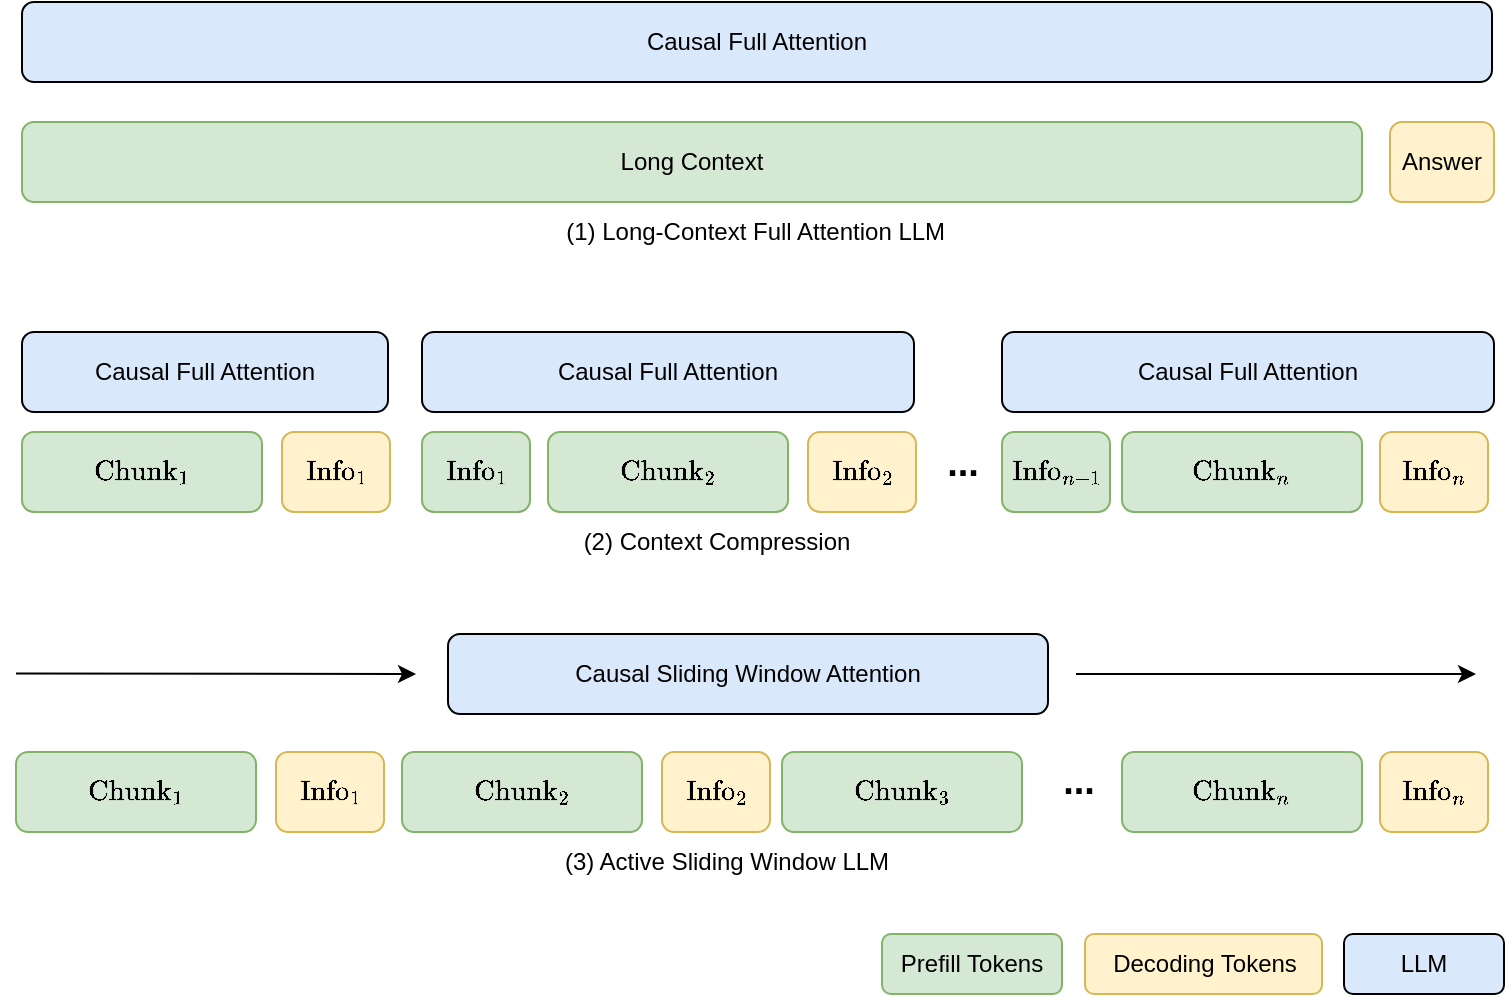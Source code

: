 <mxfile version="28.0.6">
  <diagram name="第 1 页" id="Kmz15pmWdGuLyXgs88_O">
    <mxGraphModel dx="182" dy="863" grid="1" gridSize="10" guides="1" tooltips="1" connect="1" arrows="1" fold="1" page="1" pageScale="1" pageWidth="827" pageHeight="1169" math="1" shadow="0">
      <root>
        <mxCell id="0" />
        <mxCell id="1" parent="0" />
        <mxCell id="0yLNClQPDT7pCWQUZeub-1" value="Causal Full Attention" style="rounded=1;whiteSpace=wrap;html=1;fillColor=#dae8fc;strokeColor=default;" parent="1" vertex="1">
          <mxGeometry x="930" y="420" width="735" height="40" as="geometry" />
        </mxCell>
        <mxCell id="0yLNClQPDT7pCWQUZeub-2" value="Long Context" style="rounded=1;whiteSpace=wrap;html=1;fillColor=#d5e8d4;strokeColor=#82b366;" parent="1" vertex="1">
          <mxGeometry x="930" y="480" width="670" height="40" as="geometry" />
        </mxCell>
        <mxCell id="0yLNClQPDT7pCWQUZeub-3" value="Answer" style="rounded=1;whiteSpace=wrap;html=1;fillColor=#fff2cc;strokeColor=#d6b656;" parent="1" vertex="1">
          <mxGeometry x="1614" y="480" width="52" height="40" as="geometry" />
        </mxCell>
        <mxCell id="qpElKXFzFuV2VmCMAAWK-11" value="Prefill Tokens" style="rounded=1;whiteSpace=wrap;html=1;fillColor=#d5e8d4;strokeColor=#82b366;verticalAlign=middle;" parent="1" vertex="1">
          <mxGeometry x="1360" y="886" width="90" height="30" as="geometry" />
        </mxCell>
        <mxCell id="qpElKXFzFuV2VmCMAAWK-12" value="Decoding Tokens" style="rounded=1;whiteSpace=wrap;html=1;fillColor=#fff2cc;strokeColor=#d6b656;" parent="1" vertex="1">
          <mxGeometry x="1461.5" y="886" width="118.5" height="30" as="geometry" />
        </mxCell>
        <mxCell id="qpElKXFzFuV2VmCMAAWK-13" value="LLM" style="rounded=1;whiteSpace=wrap;html=1;fillColor=#dae8fc;strokeColor=default;" parent="1" vertex="1">
          <mxGeometry x="1591" y="886" width="80" height="30" as="geometry" />
        </mxCell>
        <mxCell id="qpElKXFzFuV2VmCMAAWK-14" value="\(\text{Chunk}_1\)" style="rounded=1;whiteSpace=wrap;html=1;fillColor=#d5e8d4;strokeColor=#82b366;verticalAlign=middle;" parent="1" vertex="1">
          <mxGeometry x="930" y="635" width="120" height="40" as="geometry" />
        </mxCell>
        <mxCell id="qpElKXFzFuV2VmCMAAWK-15" value="\(\text{Info}_1\)" style="rounded=1;whiteSpace=wrap;html=1;fillColor=#fff2cc;strokeColor=#d6b656;" parent="1" vertex="1">
          <mxGeometry x="1060" y="635" width="54" height="40" as="geometry" />
        </mxCell>
        <mxCell id="qpElKXFzFuV2VmCMAAWK-26" value="\(\text{Info}_1\)" style="rounded=1;whiteSpace=wrap;html=1;fillColor=#d5e8d4;strokeColor=#82b366;" parent="1" vertex="1">
          <mxGeometry x="1130" y="635" width="54" height="40" as="geometry" />
        </mxCell>
        <mxCell id="qpElKXFzFuV2VmCMAAWK-27" value="\(\text{Chunk}_2\)" style="rounded=1;whiteSpace=wrap;html=1;fillColor=#d5e8d4;strokeColor=#82b366;verticalAlign=middle;" parent="1" vertex="1">
          <mxGeometry x="1193" y="635" width="120" height="40" as="geometry" />
        </mxCell>
        <mxCell id="qpElKXFzFuV2VmCMAAWK-28" value="\(\text{Info}_2\)" style="rounded=1;whiteSpace=wrap;html=1;fillColor=#fff2cc;strokeColor=#d6b656;" parent="1" vertex="1">
          <mxGeometry x="1323" y="635" width="54" height="40" as="geometry" />
        </mxCell>
        <mxCell id="qpElKXFzFuV2VmCMAAWK-33" value="\(\text{Chunk}_n\)" style="rounded=1;whiteSpace=wrap;html=1;fillColor=#d5e8d4;strokeColor=#82b366;verticalAlign=middle;" parent="1" vertex="1">
          <mxGeometry x="1480" y="635" width="120" height="40" as="geometry" />
        </mxCell>
        <mxCell id="qpElKXFzFuV2VmCMAAWK-34" value="\(\text{Info}_n\)" style="rounded=1;whiteSpace=wrap;html=1;fillColor=#fff2cc;strokeColor=#d6b656;" parent="1" vertex="1">
          <mxGeometry x="1609" y="635" width="54" height="40" as="geometry" />
        </mxCell>
        <mxCell id="qpElKXFzFuV2VmCMAAWK-36" value="\(\text{Info}_{n-1}\)" style="rounded=1;whiteSpace=wrap;html=1;fillColor=#d5e8d4;strokeColor=#82b366;" parent="1" vertex="1">
          <mxGeometry x="1420" y="635" width="54" height="40" as="geometry" />
        </mxCell>
        <mxCell id="qpElKXFzFuV2VmCMAAWK-37" value="&lt;b&gt;&lt;font style=&quot;font-size: 19px;&quot;&gt;...&lt;/font&gt;&lt;/b&gt;" style="text;html=1;align=center;verticalAlign=middle;resizable=0;points=[];autosize=1;strokeColor=none;fillColor=none;" parent="1" vertex="1">
          <mxGeometry x="1380" y="631" width="40" height="40" as="geometry" />
        </mxCell>
        <mxCell id="qpElKXFzFuV2VmCMAAWK-38" value="Causal Full Attention" style="rounded=1;whiteSpace=wrap;html=1;fillColor=#dae8fc;strokeColor=default;" parent="1" vertex="1">
          <mxGeometry x="930" y="585" width="183" height="40" as="geometry" />
        </mxCell>
        <mxCell id="qpElKXFzFuV2VmCMAAWK-39" value="Causal Full Attention" style="rounded=1;whiteSpace=wrap;html=1;fillColor=#dae8fc;strokeColor=default;" parent="1" vertex="1">
          <mxGeometry x="1130" y="585" width="246" height="40" as="geometry" />
        </mxCell>
        <mxCell id="qpElKXFzFuV2VmCMAAWK-41" value="Causal Full Attention" style="rounded=1;whiteSpace=wrap;html=1;fillColor=#dae8fc;strokeColor=default;" parent="1" vertex="1">
          <mxGeometry x="1420" y="585" width="246" height="40" as="geometry" />
        </mxCell>
        <mxCell id="qpElKXFzFuV2VmCMAAWK-45" value="\(\text{Chunk}_1\)" style="rounded=1;whiteSpace=wrap;html=1;fillColor=#d5e8d4;strokeColor=#82b366;verticalAlign=middle;" parent="1" vertex="1">
          <mxGeometry x="927" y="795" width="120" height="40" as="geometry" />
        </mxCell>
        <mxCell id="qpElKXFzFuV2VmCMAAWK-46" value="\(\text{Info}_1\)" style="rounded=1;whiteSpace=wrap;html=1;fillColor=#fff2cc;strokeColor=#d6b656;" parent="1" vertex="1">
          <mxGeometry x="1057" y="795" width="54" height="40" as="geometry" />
        </mxCell>
        <mxCell id="qpElKXFzFuV2VmCMAAWK-47" value="\(\text{Chunk}_2\)" style="rounded=1;whiteSpace=wrap;html=1;fillColor=#d5e8d4;strokeColor=#82b366;verticalAlign=middle;" parent="1" vertex="1">
          <mxGeometry x="1120" y="795" width="120" height="40" as="geometry" />
        </mxCell>
        <mxCell id="qpElKXFzFuV2VmCMAAWK-48" value="\(\text{Info}_2\)" style="rounded=1;whiteSpace=wrap;html=1;fillColor=#fff2cc;strokeColor=#d6b656;" parent="1" vertex="1">
          <mxGeometry x="1250" y="795" width="54" height="40" as="geometry" />
        </mxCell>
        <mxCell id="qpElKXFzFuV2VmCMAAWK-49" value="\(\text{Chunk}_n\)" style="rounded=1;whiteSpace=wrap;html=1;fillColor=#d5e8d4;strokeColor=#82b366;verticalAlign=middle;" parent="1" vertex="1">
          <mxGeometry x="1480" y="795" width="120" height="40" as="geometry" />
        </mxCell>
        <mxCell id="qpElKXFzFuV2VmCMAAWK-50" value="\(\text{Info}_n\)" style="rounded=1;whiteSpace=wrap;html=1;fillColor=#fff2cc;strokeColor=#d6b656;" parent="1" vertex="1">
          <mxGeometry x="1609" y="795" width="54" height="40" as="geometry" />
        </mxCell>
        <mxCell id="qpElKXFzFuV2VmCMAAWK-51" value="&lt;b&gt;&lt;font style=&quot;font-size: 19px;&quot;&gt;...&lt;/font&gt;&lt;/b&gt;" style="text;html=1;align=center;verticalAlign=middle;resizable=0;points=[];autosize=1;strokeColor=none;fillColor=none;" parent="1" vertex="1">
          <mxGeometry x="1438" y="790" width="40" height="40" as="geometry" />
        </mxCell>
        <mxCell id="qpElKXFzFuV2VmCMAAWK-52" value="Causal&amp;nbsp;Sliding Window Attention" style="rounded=1;whiteSpace=wrap;html=1;fillColor=#dae8fc;strokeColor=default;" parent="1" vertex="1">
          <mxGeometry x="1143" y="736" width="300" height="40" as="geometry" />
        </mxCell>
        <mxCell id="qpElKXFzFuV2VmCMAAWK-53" value="" style="endArrow=classic;html=1;rounded=0;" parent="1" edge="1">
          <mxGeometry width="50" height="50" relative="1" as="geometry">
            <mxPoint x="1457" y="756" as="sourcePoint" />
            <mxPoint x="1657" y="756" as="targetPoint" />
          </mxGeometry>
        </mxCell>
        <mxCell id="qpElKXFzFuV2VmCMAAWK-54" value="" style="endArrow=classic;html=1;rounded=0;" parent="1" edge="1">
          <mxGeometry width="50" height="50" relative="1" as="geometry">
            <mxPoint x="927" y="755.71" as="sourcePoint" />
            <mxPoint x="1127" y="756" as="targetPoint" />
          </mxGeometry>
        </mxCell>
        <mxCell id="qpElKXFzFuV2VmCMAAWK-55" value="\(\text{Chunk}_3\)" style="rounded=1;whiteSpace=wrap;html=1;fillColor=#d5e8d4;strokeColor=#82b366;verticalAlign=middle;" parent="1" vertex="1">
          <mxGeometry x="1310" y="795" width="120" height="40" as="geometry" />
        </mxCell>
        <mxCell id="qpElKXFzFuV2VmCMAAWK-56" value="(1) Long-Context Full Attention&amp;nbsp;LLM&amp;nbsp;" style="text;html=1;align=center;verticalAlign=middle;resizable=0;points=[];autosize=1;strokeColor=none;fillColor=none;" parent="1" vertex="1">
          <mxGeometry x="1187.5" y="520" width="220" height="30" as="geometry" />
        </mxCell>
        <mxCell id="qpElKXFzFuV2VmCMAAWK-57" value="(2) Context Compression" style="text;html=1;align=center;verticalAlign=middle;resizable=0;points=[];autosize=1;strokeColor=none;fillColor=none;" parent="1" vertex="1">
          <mxGeometry x="1197" y="675" width="160" height="30" as="geometry" />
        </mxCell>
        <mxCell id="qpElKXFzFuV2VmCMAAWK-58" value="(3) Active Sliding Window LLM" style="text;html=1;align=center;verticalAlign=middle;resizable=0;points=[];autosize=1;strokeColor=none;fillColor=none;" parent="1" vertex="1">
          <mxGeometry x="1187" y="835" width="190" height="30" as="geometry" />
        </mxCell>
      </root>
    </mxGraphModel>
  </diagram>
</mxfile>
